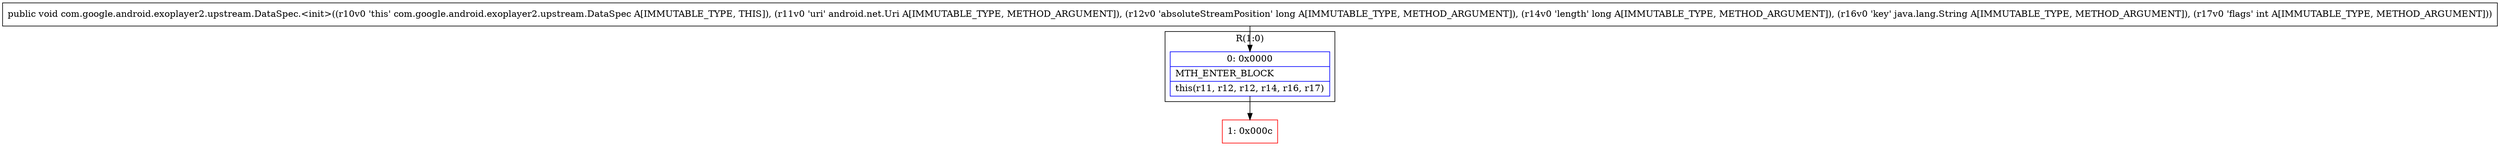 digraph "CFG forcom.google.android.exoplayer2.upstream.DataSpec.\<init\>(Landroid\/net\/Uri;JJLjava\/lang\/String;I)V" {
subgraph cluster_Region_2098003087 {
label = "R(1:0)";
node [shape=record,color=blue];
Node_0 [shape=record,label="{0\:\ 0x0000|MTH_ENTER_BLOCK\l|this(r11, r12, r12, r14, r16, r17)\l}"];
}
Node_1 [shape=record,color=red,label="{1\:\ 0x000c}"];
MethodNode[shape=record,label="{public void com.google.android.exoplayer2.upstream.DataSpec.\<init\>((r10v0 'this' com.google.android.exoplayer2.upstream.DataSpec A[IMMUTABLE_TYPE, THIS]), (r11v0 'uri' android.net.Uri A[IMMUTABLE_TYPE, METHOD_ARGUMENT]), (r12v0 'absoluteStreamPosition' long A[IMMUTABLE_TYPE, METHOD_ARGUMENT]), (r14v0 'length' long A[IMMUTABLE_TYPE, METHOD_ARGUMENT]), (r16v0 'key' java.lang.String A[IMMUTABLE_TYPE, METHOD_ARGUMENT]), (r17v0 'flags' int A[IMMUTABLE_TYPE, METHOD_ARGUMENT])) }"];
MethodNode -> Node_0;
Node_0 -> Node_1;
}

